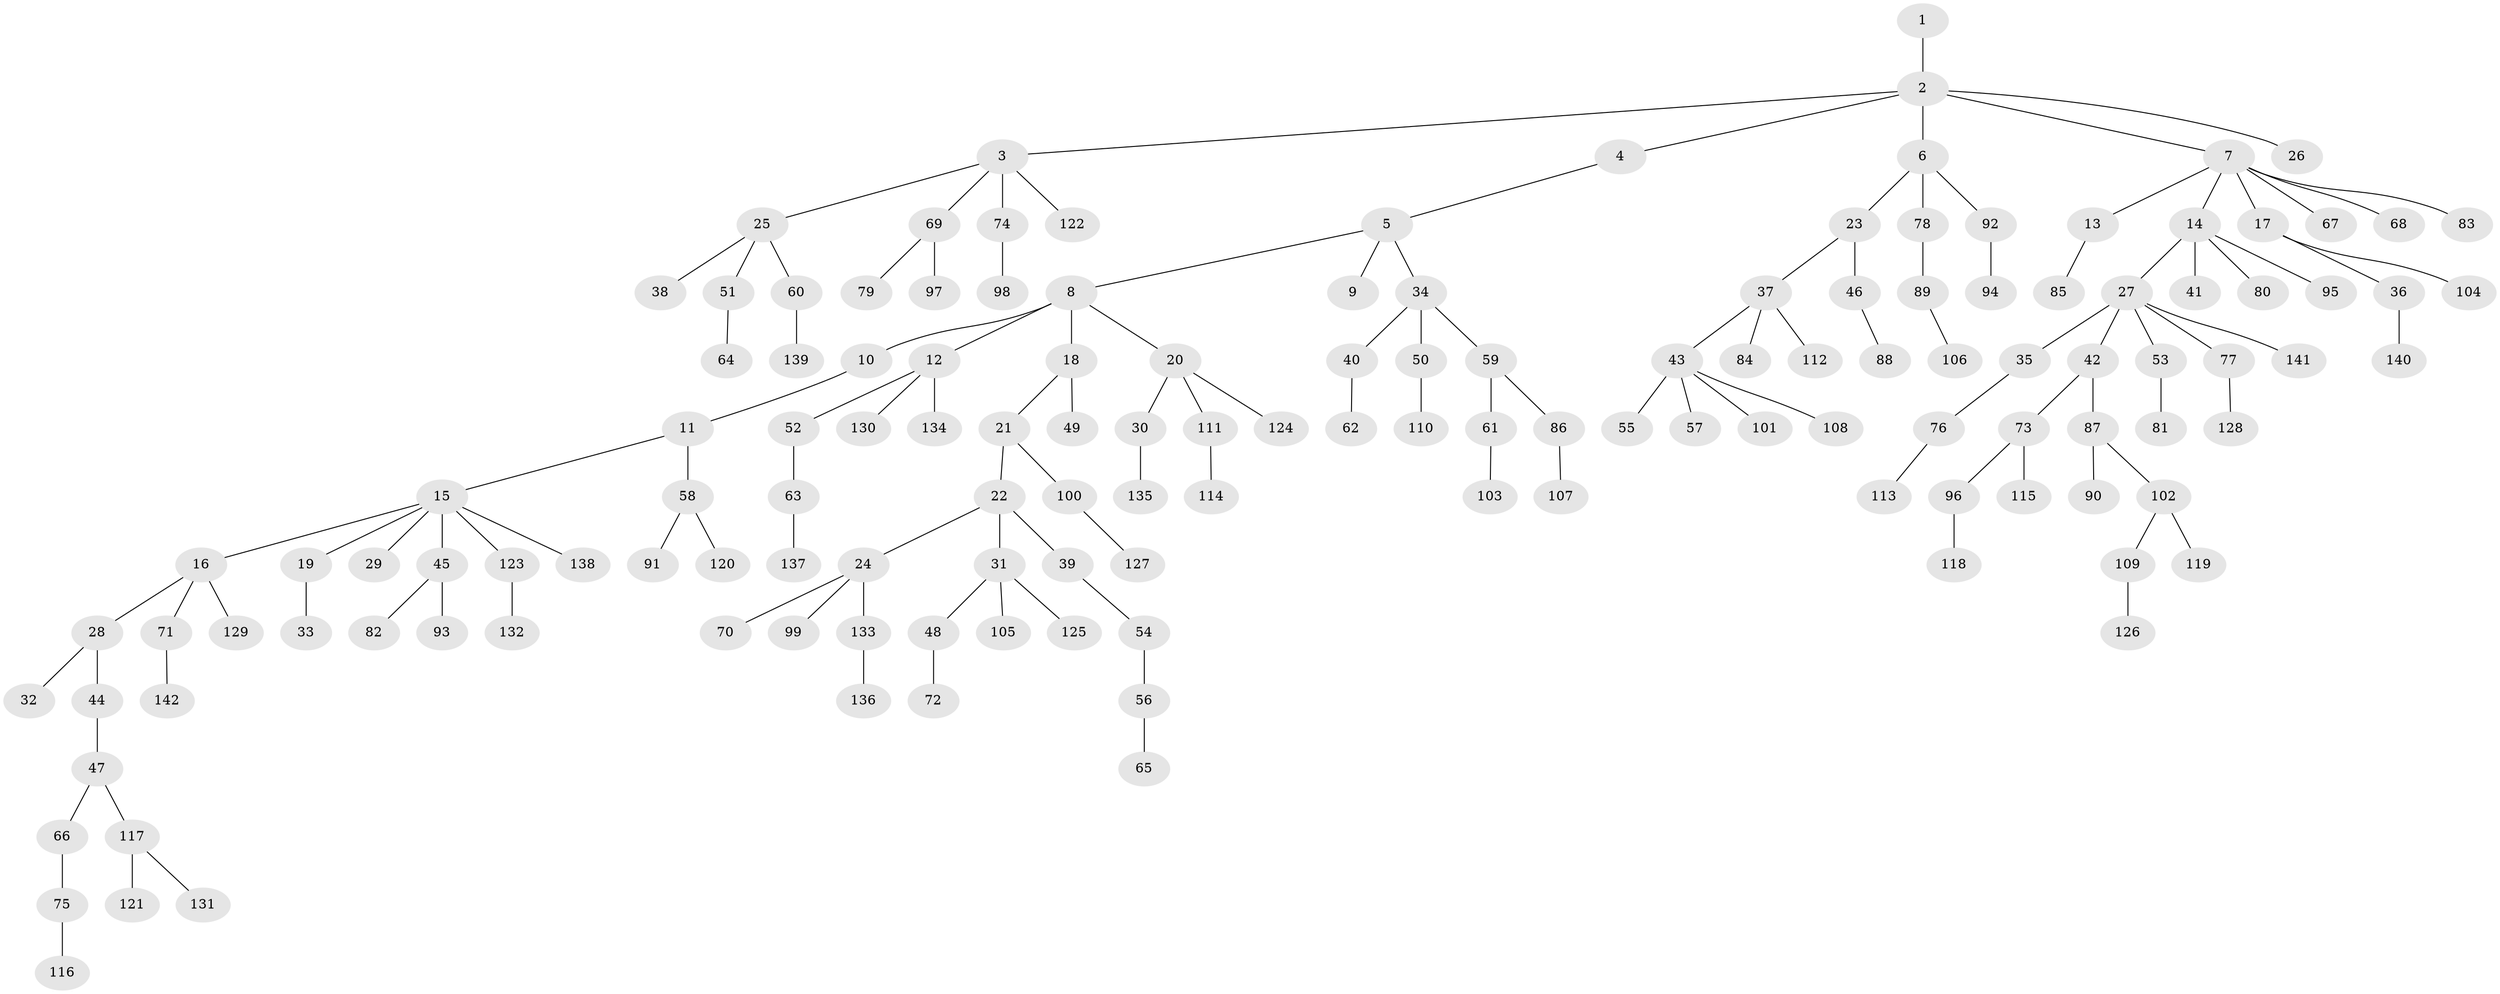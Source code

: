 // coarse degree distribution, {2: 0.18604651162790697, 3: 0.16279069767441862, 5: 0.03488372093023256, 4: 0.06976744186046512, 1: 0.5232558139534884, 6: 0.023255813953488372}
// Generated by graph-tools (version 1.1) at 2025/37/03/04/25 23:37:26]
// undirected, 142 vertices, 141 edges
graph export_dot {
  node [color=gray90,style=filled];
  1;
  2;
  3;
  4;
  5;
  6;
  7;
  8;
  9;
  10;
  11;
  12;
  13;
  14;
  15;
  16;
  17;
  18;
  19;
  20;
  21;
  22;
  23;
  24;
  25;
  26;
  27;
  28;
  29;
  30;
  31;
  32;
  33;
  34;
  35;
  36;
  37;
  38;
  39;
  40;
  41;
  42;
  43;
  44;
  45;
  46;
  47;
  48;
  49;
  50;
  51;
  52;
  53;
  54;
  55;
  56;
  57;
  58;
  59;
  60;
  61;
  62;
  63;
  64;
  65;
  66;
  67;
  68;
  69;
  70;
  71;
  72;
  73;
  74;
  75;
  76;
  77;
  78;
  79;
  80;
  81;
  82;
  83;
  84;
  85;
  86;
  87;
  88;
  89;
  90;
  91;
  92;
  93;
  94;
  95;
  96;
  97;
  98;
  99;
  100;
  101;
  102;
  103;
  104;
  105;
  106;
  107;
  108;
  109;
  110;
  111;
  112;
  113;
  114;
  115;
  116;
  117;
  118;
  119;
  120;
  121;
  122;
  123;
  124;
  125;
  126;
  127;
  128;
  129;
  130;
  131;
  132;
  133;
  134;
  135;
  136;
  137;
  138;
  139;
  140;
  141;
  142;
  1 -- 2;
  2 -- 3;
  2 -- 4;
  2 -- 6;
  2 -- 7;
  2 -- 26;
  3 -- 25;
  3 -- 69;
  3 -- 74;
  3 -- 122;
  4 -- 5;
  5 -- 8;
  5 -- 9;
  5 -- 34;
  6 -- 23;
  6 -- 78;
  6 -- 92;
  7 -- 13;
  7 -- 14;
  7 -- 17;
  7 -- 67;
  7 -- 68;
  7 -- 83;
  8 -- 10;
  8 -- 12;
  8 -- 18;
  8 -- 20;
  10 -- 11;
  11 -- 15;
  11 -- 58;
  12 -- 52;
  12 -- 130;
  12 -- 134;
  13 -- 85;
  14 -- 27;
  14 -- 41;
  14 -- 80;
  14 -- 95;
  15 -- 16;
  15 -- 19;
  15 -- 29;
  15 -- 45;
  15 -- 123;
  15 -- 138;
  16 -- 28;
  16 -- 71;
  16 -- 129;
  17 -- 36;
  17 -- 104;
  18 -- 21;
  18 -- 49;
  19 -- 33;
  20 -- 30;
  20 -- 111;
  20 -- 124;
  21 -- 22;
  21 -- 100;
  22 -- 24;
  22 -- 31;
  22 -- 39;
  23 -- 37;
  23 -- 46;
  24 -- 70;
  24 -- 99;
  24 -- 133;
  25 -- 38;
  25 -- 51;
  25 -- 60;
  27 -- 35;
  27 -- 42;
  27 -- 53;
  27 -- 77;
  27 -- 141;
  28 -- 32;
  28 -- 44;
  30 -- 135;
  31 -- 48;
  31 -- 105;
  31 -- 125;
  34 -- 40;
  34 -- 50;
  34 -- 59;
  35 -- 76;
  36 -- 140;
  37 -- 43;
  37 -- 84;
  37 -- 112;
  39 -- 54;
  40 -- 62;
  42 -- 73;
  42 -- 87;
  43 -- 55;
  43 -- 57;
  43 -- 101;
  43 -- 108;
  44 -- 47;
  45 -- 82;
  45 -- 93;
  46 -- 88;
  47 -- 66;
  47 -- 117;
  48 -- 72;
  50 -- 110;
  51 -- 64;
  52 -- 63;
  53 -- 81;
  54 -- 56;
  56 -- 65;
  58 -- 91;
  58 -- 120;
  59 -- 61;
  59 -- 86;
  60 -- 139;
  61 -- 103;
  63 -- 137;
  66 -- 75;
  69 -- 79;
  69 -- 97;
  71 -- 142;
  73 -- 96;
  73 -- 115;
  74 -- 98;
  75 -- 116;
  76 -- 113;
  77 -- 128;
  78 -- 89;
  86 -- 107;
  87 -- 90;
  87 -- 102;
  89 -- 106;
  92 -- 94;
  96 -- 118;
  100 -- 127;
  102 -- 109;
  102 -- 119;
  109 -- 126;
  111 -- 114;
  117 -- 121;
  117 -- 131;
  123 -- 132;
  133 -- 136;
}
